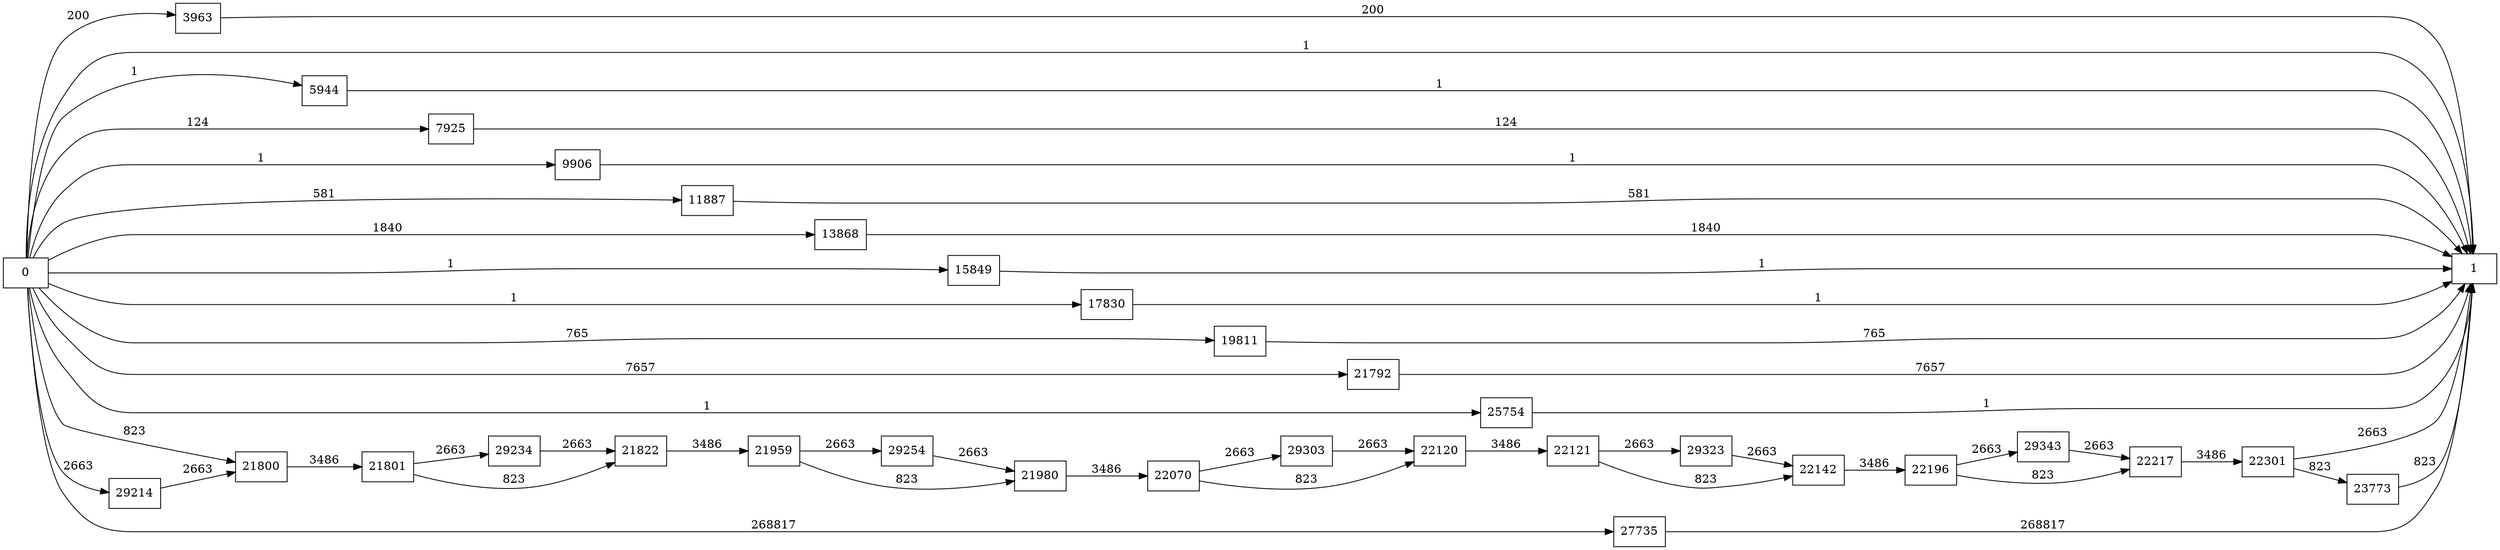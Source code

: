 digraph {
	graph [rankdir=LR]
	node [shape=rectangle]
	3963 -> 1 [label=200]
	5944 -> 1 [label=1]
	7925 -> 1 [label=124]
	9906 -> 1 [label=1]
	11887 -> 1 [label=581]
	13868 -> 1 [label=1840]
	15849 -> 1 [label=1]
	17830 -> 1 [label=1]
	19811 -> 1 [label=765]
	21792 -> 1 [label=7657]
	21800 -> 21801 [label=3486]
	21801 -> 21822 [label=823]
	21801 -> 29234 [label=2663]
	21822 -> 21959 [label=3486]
	21959 -> 21980 [label=823]
	21959 -> 29254 [label=2663]
	21980 -> 22070 [label=3486]
	22070 -> 22120 [label=823]
	22070 -> 29303 [label=2663]
	22120 -> 22121 [label=3486]
	22121 -> 22142 [label=823]
	22121 -> 29323 [label=2663]
	22142 -> 22196 [label=3486]
	22196 -> 22217 [label=823]
	22196 -> 29343 [label=2663]
	22217 -> 22301 [label=3486]
	22301 -> 1 [label=2663]
	22301 -> 23773 [label=823]
	23773 -> 1 [label=823]
	25754 -> 1 [label=1]
	27735 -> 1 [label=268817]
	29214 -> 21800 [label=2663]
	29234 -> 21822 [label=2663]
	29254 -> 21980 [label=2663]
	29303 -> 22120 [label=2663]
	29323 -> 22142 [label=2663]
	29343 -> 22217 [label=2663]
	0 -> 1 [label=1]
	0 -> 3963 [label=200]
	0 -> 5944 [label=1]
	0 -> 7925 [label=124]
	0 -> 9906 [label=1]
	0 -> 11887 [label=581]
	0 -> 13868 [label=1840]
	0 -> 15849 [label=1]
	0 -> 17830 [label=1]
	0 -> 19811 [label=765]
	0 -> 21792 [label=7657]
	0 -> 21800 [label=823]
	0 -> 25754 [label=1]
	0 -> 27735 [label=268817]
	0 -> 29214 [label=2663]
}
